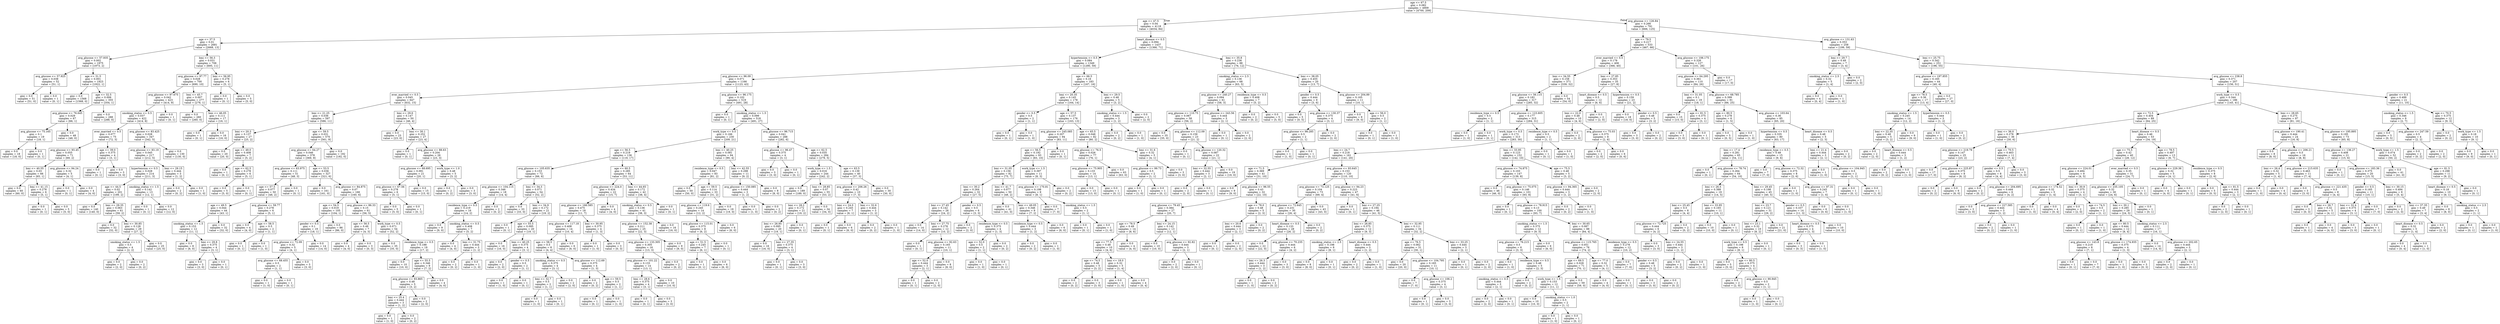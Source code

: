 digraph Tree {
node [shape=box] ;
0 [label="age <= 67.5\ngini = 0.082\nsamples = 4909\nvalue = [4700, 209]"] ;
1 [label="age <= 47.5\ngini = 0.04\nsamples = 4118\nvalue = [4034, 84]"] ;
0 -> 1 [labeldistance=2.5, labelangle=45, headlabel="True"] ;
2 [label="age <= 37.5\ngini = 0.01\nsamples = 2681\nvalue = [2668, 13]"] ;
1 -> 2 ;
3 [label="avg_glucose <= 57.935\ngini = 0.002\nsamples = 1975\nvalue = [1973, 2]"] ;
2 -> 3 ;
4 [label="avg_glucose <= 57.925\ngini = 0.038\nsamples = 52\nvalue = [51, 1]"] ;
3 -> 4 ;
5 [label="gini = 0.0\nsamples = 51\nvalue = [51, 0]"] ;
4 -> 5 ;
6 [label="gini = 0.0\nsamples = 1\nvalue = [0, 1]"] ;
4 -> 6 ;
7 [label="age <= 31.5\ngini = 0.001\nsamples = 1923\nvalue = [1922, 1]"] ;
3 -> 7 ;
8 [label="gini = 0.0\nsamples = 1568\nvalue = [1568, 0]"] ;
7 -> 8 ;
9 [label="age <= 32.5\ngini = 0.006\nsamples = 355\nvalue = [354, 1]"] ;
7 -> 9 ;
10 [label="avg_glucose <= 76.645\ngini = 0.029\nsamples = 67\nvalue = [66, 1]"] ;
9 -> 10 ;
11 [label="avg_glucose <= 75.165\ngini = 0.1\nsamples = 19\nvalue = [18, 1]"] ;
10 -> 11 ;
12 [label="gini = 0.0\nsamples = 18\nvalue = [18, 0]"] ;
11 -> 12 ;
13 [label="gini = 0.0\nsamples = 1\nvalue = [0, 1]"] ;
11 -> 13 ;
14 [label="gini = 0.0\nsamples = 48\nvalue = [48, 0]"] ;
10 -> 14 ;
15 [label="gini = 0.0\nsamples = 288\nvalue = [288, 0]"] ;
9 -> 15 ;
16 [label="bmi <= 56.3\ngini = 0.031\nsamples = 706\nvalue = [695, 11]"] ;
2 -> 16 ;
17 [label="avg_glucose <= 97.77\ngini = 0.028\nsamples = 700\nvalue = [690, 10]"] ;
16 -> 17 ;
18 [label="avg_glucose <= 97.675\ngini = 0.042\nsamples = 423\nvalue = [414, 9]"] ;
17 -> 18 ;
19 [label="smoking_status <= 0.5\ngini = 0.037\nsamples = 422\nvalue = [414, 8]"] ;
18 -> 19 ;
20 [label="ever_married <= 0.5\ngini = 0.077\nsamples = 75\nvalue = [72, 3]"] ;
19 -> 20 ;
21 [label="avg_glucose <= 93.45\ngini = 0.055\nsamples = 71\nvalue = [69, 2]"] ;
20 -> 21 ;
22 [label="bmi <= 40.55\ngini = 0.03\nsamples = 66\nvalue = [65, 1]"] ;
21 -> 22 ;
23 [label="gini = 0.0\nsamples = 60\nvalue = [60, 0]"] ;
22 -> 23 ;
24 [label="bmi <= 41.15\ngini = 0.278\nsamples = 6\nvalue = [5, 1]"] ;
22 -> 24 ;
25 [label="gini = 0.0\nsamples = 1\nvalue = [0, 1]"] ;
24 -> 25 ;
26 [label="gini = 0.0\nsamples = 5\nvalue = [5, 0]"] ;
24 -> 26 ;
27 [label="avg_glucose <= 94.24\ngini = 0.32\nsamples = 5\nvalue = [4, 1]"] ;
21 -> 27 ;
28 [label="gini = 0.0\nsamples = 1\nvalue = [0, 1]"] ;
27 -> 28 ;
29 [label="gini = 0.0\nsamples = 4\nvalue = [4, 0]"] ;
27 -> 29 ;
30 [label="age <= 39.0\ngini = 0.375\nsamples = 4\nvalue = [3, 1]"] ;
20 -> 30 ;
31 [label="gini = 0.0\nsamples = 1\nvalue = [0, 1]"] ;
30 -> 31 ;
32 [label="gini = 0.0\nsamples = 3\nvalue = [3, 0]"] ;
30 -> 32 ;
33 [label="avg_glucose <= 83.425\ngini = 0.028\nsamples = 347\nvalue = [342, 5]"] ;
19 -> 33 ;
34 [label="avg_glucose <= 83.19\ngini = 0.045\nsamples = 217\nvalue = [212, 5]"] ;
33 -> 34 ;
35 [label="hypertension <= 0.5\ngini = 0.028\nsamples = 214\nvalue = [211, 3]"] ;
34 -> 35 ;
36 [label="age <= 44.5\ngini = 0.02\nsamples = 201\nvalue = [199, 2]"] ;
35 -> 36 ;
37 [label="gini = 0.0\nsamples = 140\nvalue = [140, 0]"] ;
36 -> 37 ;
38 [label="bmi <= 29.35\ngini = 0.063\nsamples = 61\nvalue = [59, 2]"] ;
36 -> 38 ;
39 [label="gini = 0.0\nsamples = 32\nvalue = [32, 0]"] ;
38 -> 39 ;
40 [label="bmi <= 30.85\ngini = 0.128\nsamples = 29\nvalue = [27, 2]"] ;
38 -> 40 ;
41 [label="smoking_status <= 1.5\ngini = 0.5\nsamples = 4\nvalue = [2, 2]"] ;
40 -> 41 ;
42 [label="gini = 0.0\nsamples = 2\nvalue = [2, 0]"] ;
41 -> 42 ;
43 [label="gini = 0.0\nsamples = 2\nvalue = [0, 2]"] ;
41 -> 43 ;
44 [label="gini = 0.0\nsamples = 25\nvalue = [25, 0]"] ;
40 -> 44 ;
45 [label="smoking_status <= 1.5\ngini = 0.142\nsamples = 13\nvalue = [12, 1]"] ;
35 -> 45 ;
46 [label="gini = 0.0\nsamples = 1\nvalue = [0, 1]"] ;
45 -> 46 ;
47 [label="gini = 0.0\nsamples = 12\nvalue = [12, 0]"] ;
45 -> 47 ;
48 [label="bmi <= 29.15\ngini = 0.444\nsamples = 3\nvalue = [1, 2]"] ;
34 -> 48 ;
49 [label="gini = 0.0\nsamples = 2\nvalue = [0, 2]"] ;
48 -> 49 ;
50 [label="gini = 0.0\nsamples = 1\nvalue = [1, 0]"] ;
48 -> 50 ;
51 [label="gini = 0.0\nsamples = 130\nvalue = [130, 0]"] ;
33 -> 51 ;
52 [label="gini = 0.0\nsamples = 1\nvalue = [0, 1]"] ;
18 -> 52 ;
53 [label="bmi <= 45.7\ngini = 0.007\nsamples = 277\nvalue = [276, 1]"] ;
17 -> 53 ;
54 [label="gini = 0.0\nsamples = 260\nvalue = [260, 0]"] ;
53 -> 54 ;
55 [label="bmi <= 46.05\ngini = 0.111\nsamples = 17\nvalue = [16, 1]"] ;
53 -> 55 ;
56 [label="gini = 0.0\nsamples = 1\nvalue = [0, 1]"] ;
55 -> 56 ;
57 [label="gini = 0.0\nsamples = 16\nvalue = [16, 0]"] ;
55 -> 57 ;
58 [label="bmi <= 56.95\ngini = 0.278\nsamples = 6\nvalue = [5, 1]"] ;
16 -> 58 ;
59 [label="gini = 0.0\nsamples = 1\nvalue = [0, 1]"] ;
58 -> 59 ;
60 [label="gini = 0.0\nsamples = 5\nvalue = [5, 0]"] ;
58 -> 60 ;
61 [label="heart_disease <= 0.5\ngini = 0.094\nsamples = 1437\nvalue = [1366, 71]"] ;
1 -> 61 ;
62 [label="hypertension <= 0.5\ngini = 0.084\nsamples = 1349\nvalue = [1290, 59]"] ;
61 -> 62 ;
63 [label="avg_glucose <= 96.09\ngini = 0.071\nsamples = 1166\nvalue = [1123, 43]"] ;
62 -> 63 ;
64 [label="ever_married <= 0.5\ngini = 0.045\nsamples = 647\nvalue = [632, 15]"] ;
63 -> 64 ;
65 [label="bmi <= 21.25\ngini = 0.036\nsamples = 597\nvalue = [586, 11]"] ;
64 -> 65 ;
66 [label="bmi <= 20.3\ngini = 0.137\nsamples = 27\nvalue = [25, 2]"] ;
65 -> 66 ;
67 [label="gini = 0.0\nsamples = 20\nvalue = [20, 0]"] ;
66 -> 67 ;
68 [label="age <= 49.0\ngini = 0.408\nsamples = 7\nvalue = [5, 2]"] ;
66 -> 68 ;
69 [label="gini = 0.0\nsamples = 1\nvalue = [0, 1]"] ;
68 -> 69 ;
70 [label="age <= 62.5\ngini = 0.278\nsamples = 6\nvalue = [5, 1]"] ;
68 -> 70 ;
71 [label="gini = 0.0\nsamples = 5\nvalue = [5, 0]"] ;
70 -> 71 ;
72 [label="gini = 0.0\nsamples = 1\nvalue = [0, 1]"] ;
70 -> 72 ;
73 [label="age <= 59.5\ngini = 0.031\nsamples = 570\nvalue = [561, 9]"] ;
65 -> 73 ;
74 [label="avg_glucose <= 64.27\ngini = 0.046\nsamples = 378\nvalue = [369, 9]"] ;
73 -> 74 ;
75 [label="avg_glucose <= 63.975\ngini = 0.111\nsamples = 51\nvalue = [48, 3]"] ;
74 -> 75 ;
76 [label="age <= 57.5\ngini = 0.077\nsamples = 50\nvalue = [48, 2]"] ;
75 -> 76 ;
77 [label="age <= 49.5\ngini = 0.044\nsamples = 44\nvalue = [43, 1]"] ;
76 -> 77 ;
78 [label="smoking_status <= 1.5\ngini = 0.153\nsamples = 12\nvalue = [11, 1]"] ;
77 -> 78 ;
79 [label="gini = 0.0\nsamples = 8\nvalue = [8, 0]"] ;
78 -> 79 ;
80 [label="bmi <= 29.8\ngini = 0.375\nsamples = 4\nvalue = [3, 1]"] ;
78 -> 80 ;
81 [label="gini = 0.0\nsamples = 3\nvalue = [3, 0]"] ;
80 -> 81 ;
82 [label="gini = 0.0\nsamples = 1\nvalue = [0, 1]"] ;
80 -> 82 ;
83 [label="gini = 0.0\nsamples = 32\nvalue = [32, 0]"] ;
77 -> 83 ;
84 [label="avg_glucose <= 59.77\ngini = 0.278\nsamples = 6\nvalue = [5, 1]"] ;
76 -> 84 ;
85 [label="gini = 0.0\nsamples = 4\nvalue = [4, 0]"] ;
84 -> 85 ;
86 [label="age <= 58.5\ngini = 0.5\nsamples = 2\nvalue = [1, 1]"] ;
84 -> 86 ;
87 [label="gini = 0.0\nsamples = 1\nvalue = [0, 1]"] ;
86 -> 87 ;
88 [label="gini = 0.0\nsamples = 1\nvalue = [1, 0]"] ;
86 -> 88 ;
89 [label="gini = 0.0\nsamples = 1\nvalue = [0, 1]"] ;
75 -> 89 ;
90 [label="age <= 53.5\ngini = 0.036\nsamples = 327\nvalue = [321, 6]"] ;
74 -> 90 ;
91 [label="gini = 0.0\nsamples = 161\nvalue = [161, 0]"] ;
90 -> 91 ;
92 [label="avg_glucose <= 84.875\ngini = 0.07\nsamples = 166\nvalue = [160, 6]"] ;
90 -> 92 ;
93 [label="age <= 54.5\ngini = 0.019\nsamples = 105\nvalue = [104, 1]"] ;
92 -> 93 ;
94 [label="gender <= 0.5\ngini = 0.1\nsamples = 19\nvalue = [18, 1]"] ;
93 -> 94 ;
95 [label="avg_glucose <= 72.09\ngini = 0.32\nsamples = 5\nvalue = [4, 1]"] ;
94 -> 95 ;
96 [label="avg_glucose <= 68.455\ngini = 0.5\nsamples = 2\nvalue = [1, 1]"] ;
95 -> 96 ;
97 [label="gini = 0.0\nsamples = 1\nvalue = [1, 0]"] ;
96 -> 97 ;
98 [label="gini = 0.0\nsamples = 1\nvalue = [0, 1]"] ;
96 -> 98 ;
99 [label="gini = 0.0\nsamples = 3\nvalue = [3, 0]"] ;
95 -> 99 ;
100 [label="gini = 0.0\nsamples = 14\nvalue = [14, 0]"] ;
94 -> 100 ;
101 [label="gini = 0.0\nsamples = 86\nvalue = [86, 0]"] ;
93 -> 101 ;
102 [label="avg_glucose <= 86.33\ngini = 0.15\nsamples = 61\nvalue = [56, 5]"] ;
92 -> 102 ;
103 [label="age <= 56.5\ngini = 0.49\nsamples = 7\nvalue = [4, 3]"] ;
102 -> 103 ;
104 [label="gini = 0.0\nsamples = 4\nvalue = [4, 0]"] ;
103 -> 104 ;
105 [label="gini = 0.0\nsamples = 3\nvalue = [0, 3]"] ;
103 -> 105 ;
106 [label="work_type <= 0.5\ngini = 0.071\nsamples = 54\nvalue = [52, 2]"] ;
102 -> 106 ;
107 [label="gini = 0.0\nsamples = 35\nvalue = [35, 0]"] ;
106 -> 107 ;
108 [label="residence_type <= 0.5\ngini = 0.188\nsamples = 19\nvalue = [17, 2]"] ;
106 -> 108 ;
109 [label="gini = 0.0\nsamples = 10\nvalue = [10, 0]"] ;
108 -> 109 ;
110 [label="age <= 55.5\ngini = 0.346\nsamples = 9\nvalue = [7, 2]"] ;
108 -> 110 ;
111 [label="avg_glucose <= 93.865\ngini = 0.48\nsamples = 5\nvalue = [3, 2]"] ;
110 -> 111 ;
112 [label="bmi <= 25.4\ngini = 0.444\nsamples = 3\nvalue = [1, 2]"] ;
111 -> 112 ;
113 [label="gini = 0.0\nsamples = 1\nvalue = [1, 0]"] ;
112 -> 113 ;
114 [label="gini = 0.0\nsamples = 2\nvalue = [0, 2]"] ;
112 -> 114 ;
115 [label="gini = 0.0\nsamples = 2\nvalue = [2, 0]"] ;
111 -> 115 ;
116 [label="gini = 0.0\nsamples = 4\nvalue = [4, 0]"] ;
110 -> 116 ;
117 [label="gini = 0.0\nsamples = 192\nvalue = [192, 0]"] ;
73 -> 117 ;
118 [label="bmi <= 29.6\ngini = 0.147\nsamples = 50\nvalue = [46, 4]"] ;
64 -> 118 ;
119 [label="gini = 0.0\nsamples = 23\nvalue = [23, 0]"] ;
118 -> 119 ;
120 [label="bmi <= 30.1\ngini = 0.252\nsamples = 27\nvalue = [23, 4]"] ;
118 -> 120 ;
121 [label="gini = 0.0\nsamples = 1\nvalue = [0, 1]"] ;
120 -> 121 ;
122 [label="avg_glucose <= 88.63\ngini = 0.204\nsamples = 26\nvalue = [23, 3]"] ;
120 -> 122 ;
123 [label="avg_glucose <= 68.695\ngini = 0.091\nsamples = 21\nvalue = [20, 1]"] ;
122 -> 123 ;
124 [label="avg_glucose <= 67.56\ngini = 0.278\nsamples = 6\nvalue = [5, 1]"] ;
123 -> 124 ;
125 [label="gini = 0.0\nsamples = 5\nvalue = [5, 0]"] ;
124 -> 125 ;
126 [label="gini = 0.0\nsamples = 1\nvalue = [0, 1]"] ;
124 -> 126 ;
127 [label="gini = 0.0\nsamples = 15\nvalue = [15, 0]"] ;
123 -> 127 ;
128 [label="work_type <= 1.0\ngini = 0.48\nsamples = 5\nvalue = [3, 2]"] ;
122 -> 128 ;
129 [label="gini = 0.0\nsamples = 2\nvalue = [0, 2]"] ;
128 -> 129 ;
130 [label="gini = 0.0\nsamples = 3\nvalue = [3, 0]"] ;
128 -> 130 ;
131 [label="avg_glucose <= 96.175\ngini = 0.102\nsamples = 519\nvalue = [491, 28]"] ;
63 -> 131 ;
132 [label="gini = 0.0\nsamples = 1\nvalue = [0, 1]"] ;
131 -> 132 ;
133 [label="smoking_status <= 1.5\ngini = 0.099\nsamples = 518\nvalue = [491, 27]"] ;
131 -> 133 ;
134 [label="work_type <= 0.5\ngini = 0.166\nsamples = 230\nvalue = [209, 21]"] ;
133 -> 134 ;
135 [label="age <= 56.5\ngini = 0.219\nsamples = 136\nvalue = [119, 17]"] ;
134 -> 135 ;
136 [label="avg_glucose <= 105.635\ngini = 0.153\nsamples = 72\nvalue = [66, 6]"] ;
135 -> 136 ;
137 [label="avg_glucose <= 104.115\ngini = 0.346\nsamples = 18\nvalue = [14, 4]"] ;
136 -> 137 ;
138 [label="residence_type <= 0.5\ngini = 0.219\nsamples = 16\nvalue = [14, 2]"] ;
137 -> 138 ;
139 [label="gini = 0.0\nsamples = 9\nvalue = [9, 0]"] ;
138 -> 139 ;
140 [label="smoking_status <= 0.5\ngini = 0.408\nsamples = 7\nvalue = [5, 2]"] ;
138 -> 140 ;
141 [label="gini = 0.0\nsamples = 4\nvalue = [4, 0]"] ;
140 -> 141 ;
142 [label="bmi <= 31.75\ngini = 0.444\nsamples = 3\nvalue = [1, 2]"] ;
140 -> 142 ;
143 [label="gini = 0.0\nsamples = 2\nvalue = [0, 2]"] ;
142 -> 143 ;
144 [label="gini = 0.0\nsamples = 1\nvalue = [1, 0]"] ;
142 -> 144 ;
145 [label="gini = 0.0\nsamples = 2\nvalue = [0, 2]"] ;
137 -> 145 ;
146 [label="bmi <= 34.3\ngini = 0.071\nsamples = 54\nvalue = [52, 2]"] ;
136 -> 146 ;
147 [label="gini = 0.0\nsamples = 33\nvalue = [33, 0]"] ;
146 -> 147 ;
148 [label="bmi <= 34.9\ngini = 0.172\nsamples = 21\nvalue = [19, 2]"] ;
146 -> 148 ;
149 [label="gini = 0.0\nsamples = 1\nvalue = [0, 1]"] ;
148 -> 149 ;
150 [label="age <= 55.5\ngini = 0.095\nsamples = 20\nvalue = [19, 1]"] ;
148 -> 150 ;
151 [label="gini = 0.0\nsamples = 16\nvalue = [16, 0]"] ;
150 -> 151 ;
152 [label="bmi <= 40.25\ngini = 0.375\nsamples = 4\nvalue = [3, 1]"] ;
150 -> 152 ;
153 [label="gini = 0.0\nsamples = 2\nvalue = [2, 0]"] ;
152 -> 153 ;
154 [label="gender <= 0.5\ngini = 0.5\nsamples = 2\nvalue = [1, 1]"] ;
152 -> 154 ;
155 [label="gini = 0.0\nsamples = 1\nvalue = [1, 0]"] ;
154 -> 155 ;
156 [label="gini = 0.0\nsamples = 1\nvalue = [0, 1]"] ;
154 -> 156 ;
157 [label="age <= 60.5\ngini = 0.285\nsamples = 64\nvalue = [53, 11]"] ;
135 -> 157 ;
158 [label="avg_glucose <= 224.0\ngini = 0.434\nsamples = 22\nvalue = [15, 7]"] ;
157 -> 158 ;
159 [label="avg_glucose <= 166.585\ngini = 0.475\nsamples = 18\nvalue = [11, 7]"] ;
158 -> 159 ;
160 [label="avg_glucose <= 117.18\ngini = 0.408\nsamples = 14\nvalue = [10, 4]"] ;
159 -> 160 ;
161 [label="age <= 58.5\ngini = 0.5\nsamples = 8\nvalue = [4, 4]"] ;
160 -> 161 ;
162 [label="smoking_status <= 0.5\ngini = 0.375\nsamples = 4\nvalue = [3, 1]"] ;
161 -> 162 ;
163 [label="bmi <= 32.7\ngini = 0.5\nsamples = 2\nvalue = [1, 1]"] ;
162 -> 163 ;
164 [label="gini = 0.0\nsamples = 1\nvalue = [1, 0]"] ;
163 -> 164 ;
165 [label="gini = 0.0\nsamples = 1\nvalue = [0, 1]"] ;
163 -> 165 ;
166 [label="gini = 0.0\nsamples = 2\nvalue = [2, 0]"] ;
162 -> 166 ;
167 [label="avg_glucose <= 112.69\ngini = 0.375\nsamples = 4\nvalue = [1, 3]"] ;
161 -> 167 ;
168 [label="gini = 0.0\nsamples = 2\nvalue = [0, 2]"] ;
167 -> 168 ;
169 [label="age <= 59.5\ngini = 0.5\nsamples = 2\nvalue = [1, 1]"] ;
167 -> 169 ;
170 [label="gini = 0.0\nsamples = 1\nvalue = [0, 1]"] ;
169 -> 170 ;
171 [label="gini = 0.0\nsamples = 1\nvalue = [1, 0]"] ;
169 -> 171 ;
172 [label="gini = 0.0\nsamples = 6\nvalue = [6, 0]"] ;
160 -> 172 ;
173 [label="bmi <= 30.95\ngini = 0.375\nsamples = 4\nvalue = [1, 3]"] ;
159 -> 173 ;
174 [label="gini = 0.0\nsamples = 1\nvalue = [1, 0]"] ;
173 -> 174 ;
175 [label="gini = 0.0\nsamples = 3\nvalue = [0, 3]"] ;
173 -> 175 ;
176 [label="gini = 0.0\nsamples = 4\nvalue = [4, 0]"] ;
158 -> 176 ;
177 [label="bmi <= 44.65\ngini = 0.172\nsamples = 42\nvalue = [38, 4]"] ;
157 -> 177 ;
178 [label="smoking_status <= 0.5\ngini = 0.136\nsamples = 41\nvalue = [38, 3]"] ;
177 -> 178 ;
179 [label="avg_glucose <= 152.38\ngini = 0.211\nsamples = 25\nvalue = [22, 3]"] ;
178 -> 179 ;
180 [label="avg_glucose <= 133.305\ngini = 0.305\nsamples = 16\nvalue = [13, 3]"] ;
179 -> 180 ;
181 [label="avg_glucose <= 101.22\ngini = 0.133\nsamples = 14\nvalue = [13, 1]"] ;
180 -> 181 ;
182 [label="bmi <= 28.6\ngini = 0.375\nsamples = 4\nvalue = [3, 1]"] ;
181 -> 182 ;
183 [label="gini = 0.0\nsamples = 1\nvalue = [0, 1]"] ;
182 -> 183 ;
184 [label="gini = 0.0\nsamples = 3\nvalue = [3, 0]"] ;
182 -> 184 ;
185 [label="gini = 0.0\nsamples = 10\nvalue = [10, 0]"] ;
181 -> 185 ;
186 [label="gini = 0.0\nsamples = 2\nvalue = [0, 2]"] ;
180 -> 186 ;
187 [label="gini = 0.0\nsamples = 9\nvalue = [9, 0]"] ;
179 -> 187 ;
188 [label="gini = 0.0\nsamples = 16\nvalue = [16, 0]"] ;
178 -> 188 ;
189 [label="gini = 0.0\nsamples = 1\nvalue = [0, 1]"] ;
177 -> 189 ;
190 [label="bmi <= 40.25\ngini = 0.081\nsamples = 94\nvalue = [90, 4]"] ;
134 -> 190 ;
191 [label="residence_type <= 0.5\ngini = 0.047\nsamples = 83\nvalue = [81, 2]"] ;
190 -> 191 ;
192 [label="gini = 0.0\nsamples = 50\nvalue = [50, 0]"] ;
191 -> 192 ;
193 [label="age <= 59.5\ngini = 0.114\nsamples = 33\nvalue = [31, 2]"] ;
191 -> 193 ;
194 [label="avg_glucose <= 119.6\ngini = 0.245\nsamples = 14\nvalue = [12, 2]"] ;
193 -> 194 ;
195 [label="avg_glucose <= 115.01\ngini = 0.375\nsamples = 8\nvalue = [6, 2]"] ;
194 -> 195 ;
196 [label="age <= 51.5\ngini = 0.245\nsamples = 7\nvalue = [6, 1]"] ;
195 -> 196 ;
197 [label="gini = 0.0\nsamples = 1\nvalue = [0, 1]"] ;
196 -> 197 ;
198 [label="gini = 0.0\nsamples = 6\nvalue = [6, 0]"] ;
196 -> 198 ;
199 [label="gini = 0.0\nsamples = 1\nvalue = [0, 1]"] ;
195 -> 199 ;
200 [label="gini = 0.0\nsamples = 6\nvalue = [6, 0]"] ;
194 -> 200 ;
201 [label="gini = 0.0\nsamples = 19\nvalue = [19, 0]"] ;
193 -> 201 ;
202 [label="bmi <= 42.55\ngini = 0.298\nsamples = 11\nvalue = [9, 2]"] ;
190 -> 202 ;
203 [label="avg_glucose <= 150.085\ngini = 0.444\nsamples = 3\nvalue = [1, 2]"] ;
202 -> 203 ;
204 [label="gini = 0.0\nsamples = 1\nvalue = [1, 0]"] ;
203 -> 204 ;
205 [label="gini = 0.0\nsamples = 2\nvalue = [0, 2]"] ;
203 -> 205 ;
206 [label="gini = 0.0\nsamples = 8\nvalue = [8, 0]"] ;
202 -> 206 ;
207 [label="avg_glucose <= 96.715\ngini = 0.041\nsamples = 288\nvalue = [282, 6]"] ;
133 -> 207 ;
208 [label="avg_glucose <= 96.47\ngini = 0.375\nsamples = 4\nvalue = [3, 1]"] ;
207 -> 208 ;
209 [label="gini = 0.0\nsamples = 3\nvalue = [3, 0]"] ;
208 -> 209 ;
210 [label="gini = 0.0\nsamples = 1\nvalue = [0, 1]"] ;
208 -> 210 ;
211 [label="age <= 62.5\ngini = 0.035\nsamples = 284\nvalue = [279, 5]"] ;
207 -> 211 ;
212 [label="work_type <= 1.5\ngini = 0.016\nsamples = 244\nvalue = [242, 2]"] ;
211 -> 212 ;
213 [label="gini = 0.0\nsamples = 189\nvalue = [189, 0]"] ;
212 -> 213 ;
214 [label="bmi <= 28.85\ngini = 0.07\nsamples = 55\nvalue = [53, 2]"] ;
212 -> 214 ;
215 [label="bmi <= 28.2\ngini = 0.172\nsamples = 21\nvalue = [19, 2]"] ;
214 -> 215 ;
216 [label="bmi <= 26.95\ngini = 0.095\nsamples = 20\nvalue = [19, 1]"] ;
215 -> 216 ;
217 [label="gini = 0.0\nsamples = 16\nvalue = [16, 0]"] ;
216 -> 217 ;
218 [label="bmi <= 27.35\ngini = 0.375\nsamples = 4\nvalue = [3, 1]"] ;
216 -> 218 ;
219 [label="gini = 0.0\nsamples = 1\nvalue = [0, 1]"] ;
218 -> 219 ;
220 [label="gini = 0.0\nsamples = 3\nvalue = [3, 0]"] ;
218 -> 220 ;
221 [label="gini = 0.0\nsamples = 1\nvalue = [0, 1]"] ;
215 -> 221 ;
222 [label="gini = 0.0\nsamples = 34\nvalue = [34, 0]"] ;
214 -> 222 ;
223 [label="age <= 63.5\ngini = 0.139\nsamples = 40\nvalue = [37, 3]"] ;
211 -> 223 ;
224 [label="avg_glucose <= 206.26\ngini = 0.42\nsamples = 10\nvalue = [7, 3]"] ;
223 -> 224 ;
225 [label="bmi <= 24.0\ngini = 0.245\nsamples = 7\nvalue = [6, 1]"] ;
224 -> 225 ;
226 [label="gini = 0.0\nsamples = 1\nvalue = [0, 1]"] ;
225 -> 226 ;
227 [label="gini = 0.0\nsamples = 6\nvalue = [6, 0]"] ;
225 -> 227 ;
228 [label="bmi <= 32.6\ngini = 0.444\nsamples = 3\nvalue = [1, 2]"] ;
224 -> 228 ;
229 [label="gini = 0.0\nsamples = 2\nvalue = [0, 2]"] ;
228 -> 229 ;
230 [label="gini = 0.0\nsamples = 1\nvalue = [1, 0]"] ;
228 -> 230 ;
231 [label="gini = 0.0\nsamples = 30\nvalue = [30, 0]"] ;
223 -> 231 ;
232 [label="age <= 66.5\ngini = 0.16\nsamples = 183\nvalue = [167, 16]"] ;
62 -> 232 ;
233 [label="bmi <= 20.35\ngini = 0.145\nsamples = 178\nvalue = [164, 14]"] ;
232 -> 233 ;
234 [label="gender <= 0.5\ngini = 0.5\nsamples = 2\nvalue = [1, 1]"] ;
233 -> 234 ;
235 [label="gini = 0.0\nsamples = 1\nvalue = [0, 1]"] ;
234 -> 235 ;
236 [label="gini = 0.0\nsamples = 1\nvalue = [1, 0]"] ;
234 -> 236 ;
237 [label="age <= 57.5\ngini = 0.137\nsamples = 176\nvalue = [163, 13]"] ;
233 -> 237 ;
238 [label="avg_glucose <= 245.085\ngini = 0.207\nsamples = 94\nvalue = [83, 11]"] ;
237 -> 238 ;
239 [label="age <= 56.5\ngini = 0.192\nsamples = 93\nvalue = [83, 10]"] ;
238 -> 239 ;
240 [label="bmi <= 31.05\ngini = 0.156\nsamples = 82\nvalue = [75, 7]"] ;
239 -> 240 ;
241 [label="bmi <= 30.2\ngini = 0.264\nsamples = 32\nvalue = [27, 5]"] ;
240 -> 241 ;
242 [label="bmi <= 27.45\ngini = 0.142\nsamples = 26\nvalue = [24, 2]"] ;
241 -> 242 ;
243 [label="gini = 0.0\nsamples = 14\nvalue = [14, 0]"] ;
242 -> 243 ;
244 [label="bmi <= 27.75\ngini = 0.278\nsamples = 12\nvalue = [10, 2]"] ;
242 -> 244 ;
245 [label="gini = 0.0\nsamples = 1\nvalue = [0, 1]"] ;
244 -> 245 ;
246 [label="avg_glucose <= 92.63\ngini = 0.165\nsamples = 11\nvalue = [10, 1]"] ;
244 -> 246 ;
247 [label="age <= 52.0\ngini = 0.444\nsamples = 3\nvalue = [2, 1]"] ;
246 -> 247 ;
248 [label="gini = 0.0\nsamples = 1\nvalue = [0, 1]"] ;
247 -> 248 ;
249 [label="gini = 0.0\nsamples = 2\nvalue = [2, 0]"] ;
247 -> 249 ;
250 [label="gini = 0.0\nsamples = 8\nvalue = [8, 0]"] ;
246 -> 250 ;
251 [label="gender <= 0.5\ngini = 0.5\nsamples = 6\nvalue = [3, 3]"] ;
241 -> 251 ;
252 [label="gini = 0.0\nsamples = 2\nvalue = [2, 0]"] ;
251 -> 252 ;
253 [label="residence_type <= 0.5\ngini = 0.375\nsamples = 4\nvalue = [1, 3]"] ;
251 -> 253 ;
254 [label="age <= 52.0\ngini = 0.5\nsamples = 2\nvalue = [1, 1]"] ;
253 -> 254 ;
255 [label="gini = 0.0\nsamples = 1\nvalue = [1, 0]"] ;
254 -> 255 ;
256 [label="gini = 0.0\nsamples = 1\nvalue = [0, 1]"] ;
254 -> 256 ;
257 [label="gini = 0.0\nsamples = 2\nvalue = [0, 2]"] ;
253 -> 257 ;
258 [label="bmi <= 41.7\ngini = 0.077\nsamples = 50\nvalue = [48, 2]"] ;
240 -> 258 ;
259 [label="gini = 0.0\nsamples = 41\nvalue = [41, 0]"] ;
258 -> 259 ;
260 [label="bmi <= 49.05\ngini = 0.346\nsamples = 9\nvalue = [7, 2]"] ;
258 -> 260 ;
261 [label="residence_type <= 0.5\ngini = 0.444\nsamples = 3\nvalue = [1, 2]"] ;
260 -> 261 ;
262 [label="gini = 0.0\nsamples = 2\nvalue = [0, 2]"] ;
261 -> 262 ;
263 [label="gini = 0.0\nsamples = 1\nvalue = [1, 0]"] ;
261 -> 263 ;
264 [label="gini = 0.0\nsamples = 6\nvalue = [6, 0]"] ;
260 -> 264 ;
265 [label="work_type <= 1.5\ngini = 0.397\nsamples = 11\nvalue = [8, 3]"] ;
239 -> 265 ;
266 [label="avg_glucose <= 170.81\ngini = 0.198\nsamples = 9\nvalue = [8, 1]"] ;
265 -> 266 ;
267 [label="gini = 0.0\nsamples = 7\nvalue = [7, 0]"] ;
266 -> 267 ;
268 [label="smoking_status <= 1.5\ngini = 0.5\nsamples = 2\nvalue = [1, 1]"] ;
266 -> 268 ;
269 [label="gini = 0.0\nsamples = 1\nvalue = [0, 1]"] ;
268 -> 269 ;
270 [label="gini = 0.0\nsamples = 1\nvalue = [1, 0]"] ;
268 -> 270 ;
271 [label="gini = 0.0\nsamples = 2\nvalue = [0, 2]"] ;
265 -> 271 ;
272 [label="gini = 0.0\nsamples = 1\nvalue = [0, 1]"] ;
238 -> 272 ;
273 [label="age <= 65.5\ngini = 0.048\nsamples = 82\nvalue = [80, 2]"] ;
237 -> 273 ;
274 [label="avg_glucose <= 76.5\ngini = 0.026\nsamples = 77\nvalue = [76, 1]"] ;
273 -> 274 ;
275 [label="avg_glucose <= 75.905\ngini = 0.133\nsamples = 14\nvalue = [13, 1]"] ;
274 -> 275 ;
276 [label="gini = 0.0\nsamples = 13\nvalue = [13, 0]"] ;
275 -> 276 ;
277 [label="gini = 0.0\nsamples = 1\nvalue = [0, 1]"] ;
275 -> 277 ;
278 [label="gini = 0.0\nsamples = 63\nvalue = [63, 0]"] ;
274 -> 278 ;
279 [label="bmi <= 31.6\ngini = 0.32\nsamples = 5\nvalue = [4, 1]"] ;
273 -> 279 ;
280 [label="avg_glucose <= 99.73\ngini = 0.5\nsamples = 2\nvalue = [1, 1]"] ;
279 -> 280 ;
281 [label="gini = 0.0\nsamples = 1\nvalue = [1, 0]"] ;
280 -> 281 ;
282 [label="gini = 0.0\nsamples = 1\nvalue = [0, 1]"] ;
280 -> 282 ;
283 [label="gini = 0.0\nsamples = 3\nvalue = [3, 0]"] ;
279 -> 283 ;
284 [label="bmi <= 29.5\ngini = 0.48\nsamples = 5\nvalue = [3, 2]"] ;
232 -> 284 ;
285 [label="smoking_status <= 1.5\ngini = 0.444\nsamples = 3\nvalue = [1, 2]"] ;
284 -> 285 ;
286 [label="gini = 0.0\nsamples = 2\nvalue = [0, 2]"] ;
285 -> 286 ;
287 [label="gini = 0.0\nsamples = 1\nvalue = [1, 0]"] ;
285 -> 287 ;
288 [label="gini = 0.0\nsamples = 2\nvalue = [2, 0]"] ;
284 -> 288 ;
289 [label="bmi <= 35.8\ngini = 0.236\nsamples = 88\nvalue = [76, 12]"] ;
61 -> 289 ;
290 [label="smoking_status <= 2.5\ngini = 0.136\nsamples = 68\nvalue = [63, 5]"] ;
289 -> 290 ;
291 [label="avg_glucose <= 240.27\ngini = 0.094\nsamples = 61\nvalue = [58, 3]"] ;
290 -> 291 ;
292 [label="avg_glucose <= 110.75\ngini = 0.067\nsamples = 58\nvalue = [56, 2]"] ;
291 -> 292 ;
293 [label="gini = 0.0\nsamples = 35\nvalue = [35, 0]"] ;
292 -> 293 ;
294 [label="avg_glucose <= 112.09\ngini = 0.159\nsamples = 23\nvalue = [21, 2]"] ;
292 -> 294 ;
295 [label="gini = 0.0\nsamples = 1\nvalue = [0, 1]"] ;
294 -> 295 ;
296 [label="avg_glucose <= 120.32\ngini = 0.087\nsamples = 22\nvalue = [21, 1]"] ;
294 -> 296 ;
297 [label="bmi <= 32.55\ngini = 0.444\nsamples = 3\nvalue = [2, 1]"] ;
296 -> 297 ;
298 [label="gini = 0.0\nsamples = 2\nvalue = [2, 0]"] ;
297 -> 298 ;
299 [label="gini = 0.0\nsamples = 1\nvalue = [0, 1]"] ;
297 -> 299 ;
300 [label="gini = 0.0\nsamples = 19\nvalue = [19, 0]"] ;
296 -> 300 ;
301 [label="avg_glucose <= 243.56\ngini = 0.444\nsamples = 3\nvalue = [2, 1]"] ;
291 -> 301 ;
302 [label="gini = 0.0\nsamples = 1\nvalue = [0, 1]"] ;
301 -> 302 ;
303 [label="gini = 0.0\nsamples = 2\nvalue = [2, 0]"] ;
301 -> 303 ;
304 [label="residence_type <= 0.5\ngini = 0.408\nsamples = 7\nvalue = [5, 2]"] ;
290 -> 304 ;
305 [label="gini = 0.0\nsamples = 2\nvalue = [0, 2]"] ;
304 -> 305 ;
306 [label="gini = 0.0\nsamples = 5\nvalue = [5, 0]"] ;
304 -> 306 ;
307 [label="bmi <= 38.05\ngini = 0.455\nsamples = 20\nvalue = [13, 7]"] ;
289 -> 307 ;
308 [label="gender <= 0.5\ngini = 0.444\nsamples = 9\nvalue = [3, 6]"] ;
307 -> 308 ;
309 [label="gini = 0.0\nsamples = 5\nvalue = [0, 5]"] ;
308 -> 309 ;
310 [label="avg_glucose <= 130.37\ngini = 0.375\nsamples = 4\nvalue = [3, 1]"] ;
308 -> 310 ;
311 [label="avg_glucose <= 98.285\ngini = 0.5\nsamples = 2\nvalue = [1, 1]"] ;
310 -> 311 ;
312 [label="gini = 0.0\nsamples = 1\nvalue = [1, 0]"] ;
311 -> 312 ;
313 [label="gini = 0.0\nsamples = 1\nvalue = [0, 1]"] ;
311 -> 313 ;
314 [label="gini = 0.0\nsamples = 2\nvalue = [2, 0]"] ;
310 -> 314 ;
315 [label="avg_glucose <= 204.89\ngini = 0.165\nsamples = 11\nvalue = [10, 1]"] ;
307 -> 315 ;
316 [label="gini = 0.0\nsamples = 9\nvalue = [9, 0]"] ;
315 -> 316 ;
317 [label="age <= 56.0\ngini = 0.5\nsamples = 2\nvalue = [1, 1]"] ;
315 -> 317 ;
318 [label="gini = 0.0\nsamples = 1\nvalue = [0, 1]"] ;
317 -> 318 ;
319 [label="gini = 0.0\nsamples = 1\nvalue = [1, 0]"] ;
317 -> 319 ;
320 [label="avg_glucose <= 126.84\ngini = 0.266\nsamples = 791\nvalue = [666, 125]"] ;
0 -> 320 [labeldistance=2.5, labelangle=-45, headlabel="False"] ;
321 [label="age <= 79.5\ngini = 0.217\nsamples = 533\nvalue = [467, 66]"] ;
320 -> 321 ;
322 [label="ever_married <= 0.5\ngini = 0.178\nsamples = 406\nvalue = [366, 40]"] ;
321 -> 322 ;
323 [label="bmi <= 34.55\ngini = 0.158\nsamples = 371\nvalue = [339, 32]"] ;
322 -> 323 ;
324 [label="avg_glucose <= 56.115\ngini = 0.182\nsamples = 317\nvalue = [285, 32]"] ;
323 -> 324 ;
325 [label="residence_type <= 0.5\ngini = 0.5\nsamples = 2\nvalue = [1, 1]"] ;
324 -> 325 ;
326 [label="gini = 0.0\nsamples = 1\nvalue = [1, 0]"] ;
325 -> 326 ;
327 [label="gini = 0.0\nsamples = 1\nvalue = [0, 1]"] ;
325 -> 327 ;
328 [label="avg_glucose <= 123.605\ngini = 0.177\nsamples = 315\nvalue = [284, 31]"] ;
324 -> 328 ;
329 [label="work_type <= 0.5\ngini = 0.173\nsamples = 313\nvalue = [283, 30]"] ;
328 -> 329 ;
330 [label="bmi <= 24.7\ngini = 0.218\nsamples = 161\nvalue = [141, 20]"] ;
329 -> 330 ;
331 [label="age <= 71.5\ngini = 0.369\nsamples = 41\nvalue = [31, 10]"] ;
330 -> 331 ;
332 [label="gini = 0.0\nsamples = 9\nvalue = [9, 0]"] ;
331 -> 332 ;
333 [label="avg_glucose <= 96.55\ngini = 0.43\nsamples = 32\nvalue = [22, 10]"] ;
331 -> 333 ;
334 [label="avg_glucose <= 79.45\ngini = 0.384\nsamples = 27\nvalue = [20, 7]"] ;
333 -> 334 ;
335 [label="age <= 78.5\ngini = 0.49\nsamples = 14\nvalue = [8, 6]"] ;
334 -> 335 ;
336 [label="age <= 77.5\ngini = 0.48\nsamples = 10\nvalue = [4, 6]"] ;
335 -> 336 ;
337 [label="age <= 74.5\ngini = 0.48\nsamples = 5\nvalue = [3, 2]"] ;
336 -> 337 ;
338 [label="gini = 0.0\nsamples = 2\nvalue = [0, 2]"] ;
337 -> 338 ;
339 [label="gini = 0.0\nsamples = 3\nvalue = [3, 0]"] ;
337 -> 339 ;
340 [label="bmi <= 18.0\ngini = 0.32\nsamples = 5\nvalue = [1, 4]"] ;
336 -> 340 ;
341 [label="gini = 0.0\nsamples = 1\nvalue = [1, 0]"] ;
340 -> 341 ;
342 [label="gini = 0.0\nsamples = 4\nvalue = [0, 4]"] ;
340 -> 342 ;
343 [label="gini = 0.0\nsamples = 4\nvalue = [4, 0]"] ;
335 -> 343 ;
344 [label="bmi <= 24.15\ngini = 0.142\nsamples = 13\nvalue = [12, 1]"] ;
334 -> 344 ;
345 [label="gini = 0.0\nsamples = 10\nvalue = [10, 0]"] ;
344 -> 345 ;
346 [label="avg_glucose <= 92.82\ngini = 0.444\nsamples = 3\nvalue = [2, 1]"] ;
344 -> 346 ;
347 [label="gini = 0.0\nsamples = 2\nvalue = [2, 0]"] ;
346 -> 347 ;
348 [label="gini = 0.0\nsamples = 1\nvalue = [0, 1]"] ;
346 -> 348 ;
349 [label="age <= 78.0\ngini = 0.48\nsamples = 5\nvalue = [2, 3]"] ;
333 -> 349 ;
350 [label="bmi <= 20.6\ngini = 0.444\nsamples = 3\nvalue = [2, 1]"] ;
349 -> 350 ;
351 [label="gini = 0.0\nsamples = 1\nvalue = [0, 1]"] ;
350 -> 351 ;
352 [label="gini = 0.0\nsamples = 2\nvalue = [2, 0]"] ;
350 -> 352 ;
353 [label="gini = 0.0\nsamples = 2\nvalue = [0, 2]"] ;
349 -> 353 ;
354 [label="avg_glucose <= 93.645\ngini = 0.153\nsamples = 120\nvalue = [110, 10]"] ;
330 -> 354 ;
355 [label="avg_glucose <= 73.125\ngini = 0.104\nsamples = 73\nvalue = [69, 4]"] ;
354 -> 355 ;
356 [label="avg_glucose <= 72.645\ngini = 0.231\nsamples = 30\nvalue = [26, 4]"] ;
355 -> 356 ;
357 [label="heart_disease <= 0.5\ngini = 0.133\nsamples = 28\nvalue = [26, 2]"] ;
356 -> 357 ;
358 [label="gini = 0.0\nsamples = 22\nvalue = [22, 0]"] ;
357 -> 358 ;
359 [label="avg_glucose <= 70.235\ngini = 0.444\nsamples = 6\nvalue = [4, 2]"] ;
357 -> 359 ;
360 [label="bmi <= 26.3\ngini = 0.444\nsamples = 3\nvalue = [1, 2]"] ;
359 -> 360 ;
361 [label="gini = 0.0\nsamples = 1\nvalue = [1, 0]"] ;
360 -> 361 ;
362 [label="gini = 0.0\nsamples = 2\nvalue = [0, 2]"] ;
360 -> 362 ;
363 [label="gini = 0.0\nsamples = 3\nvalue = [3, 0]"] ;
359 -> 363 ;
364 [label="gini = 0.0\nsamples = 2\nvalue = [0, 2]"] ;
356 -> 364 ;
365 [label="gini = 0.0\nsamples = 43\nvalue = [43, 0]"] ;
355 -> 365 ;
366 [label="avg_glucose <= 94.23\ngini = 0.223\nsamples = 47\nvalue = [41, 6]"] ;
354 -> 366 ;
367 [label="gini = 0.0\nsamples = 1\nvalue = [0, 1]"] ;
366 -> 367 ;
368 [label="bmi <= 27.25\ngini = 0.194\nsamples = 46\nvalue = [41, 5]"] ;
366 -> 368 ;
369 [label="bmi <= 26.85\ngini = 0.375\nsamples = 12\nvalue = [9, 3]"] ;
368 -> 369 ;
370 [label="smoking_status <= 2.5\ngini = 0.198\nsamples = 9\nvalue = [8, 1]"] ;
369 -> 370 ;
371 [label="gini = 0.0\nsamples = 8\nvalue = [8, 0]"] ;
370 -> 371 ;
372 [label="gini = 0.0\nsamples = 1\nvalue = [0, 1]"] ;
370 -> 372 ;
373 [label="heart_disease <= 0.5\ngini = 0.444\nsamples = 3\nvalue = [1, 2]"] ;
369 -> 373 ;
374 [label="gini = 0.0\nsamples = 2\nvalue = [0, 2]"] ;
373 -> 374 ;
375 [label="gini = 0.0\nsamples = 1\nvalue = [1, 0]"] ;
373 -> 375 ;
376 [label="bmi <= 32.95\ngini = 0.111\nsamples = 34\nvalue = [32, 2]"] ;
368 -> 376 ;
377 [label="age <= 76.5\ngini = 0.062\nsamples = 31\nvalue = [30, 1]"] ;
376 -> 377 ;
378 [label="gini = 0.0\nsamples = 20\nvalue = [20, 0]"] ;
377 -> 378 ;
379 [label="avg_glucose <= 104.795\ngini = 0.165\nsamples = 11\nvalue = [10, 1]"] ;
377 -> 379 ;
380 [label="gini = 0.0\nsamples = 7\nvalue = [7, 0]"] ;
379 -> 380 ;
381 [label="avg_glucose <= 106.2\ngini = 0.375\nsamples = 4\nvalue = [3, 1]"] ;
379 -> 381 ;
382 [label="gini = 0.0\nsamples = 1\nvalue = [0, 1]"] ;
381 -> 382 ;
383 [label="gini = 0.0\nsamples = 3\nvalue = [3, 0]"] ;
381 -> 383 ;
384 [label="bmi <= 33.25\ngini = 0.444\nsamples = 3\nvalue = [2, 1]"] ;
376 -> 384 ;
385 [label="gini = 0.0\nsamples = 1\nvalue = [0, 1]"] ;
384 -> 385 ;
386 [label="gini = 0.0\nsamples = 2\nvalue = [2, 0]"] ;
384 -> 386 ;
387 [label="bmi <= 33.95\ngini = 0.123\nsamples = 152\nvalue = [142, 10]"] ;
329 -> 387 ;
388 [label="avg_glucose <= 74.875\ngini = 0.103\nsamples = 147\nvalue = [139, 8]"] ;
387 -> 388 ;
389 [label="gini = 0.0\nsamples = 46\nvalue = [46, 0]"] ;
388 -> 389 ;
390 [label="avg_glucose <= 75.075\ngini = 0.146\nsamples = 101\nvalue = [93, 8]"] ;
388 -> 390 ;
391 [label="gini = 0.0\nsamples = 1\nvalue = [0, 1]"] ;
390 -> 391 ;
392 [label="avg_glucose <= 78.915\ngini = 0.13\nsamples = 100\nvalue = [93, 7]"] ;
390 -> 392 ;
393 [label="smoking_status <= 1.5\ngini = 0.375\nsamples = 12\nvalue = [9, 3]"] ;
392 -> 393 ;
394 [label="avg_glucose <= 76.215\ngini = 0.5\nsamples = 6\nvalue = [3, 3]"] ;
393 -> 394 ;
395 [label="gini = 0.0\nsamples = 1\nvalue = [1, 0]"] ;
394 -> 395 ;
396 [label="residence_type <= 0.5\ngini = 0.48\nsamples = 5\nvalue = [2, 3]"] ;
394 -> 396 ;
397 [label="smoking_status <= 0.5\ngini = 0.444\nsamples = 3\nvalue = [2, 1]"] ;
396 -> 397 ;
398 [label="gini = 0.0\nsamples = 2\nvalue = [2, 0]"] ;
397 -> 398 ;
399 [label="gini = 0.0\nsamples = 1\nvalue = [0, 1]"] ;
397 -> 399 ;
400 [label="gini = 0.0\nsamples = 2\nvalue = [0, 2]"] ;
396 -> 400 ;
401 [label="gini = 0.0\nsamples = 6\nvalue = [6, 0]"] ;
393 -> 401 ;
402 [label="bmi <= 30.65\ngini = 0.087\nsamples = 88\nvalue = [84, 4]"] ;
392 -> 402 ;
403 [label="avg_glucose <= 115.765\ngini = 0.051\nsamples = 76\nvalue = [74, 2]"] ;
402 -> 403 ;
404 [label="age <= 69.5\ngini = 0.028\nsamples = 71\nvalue = [70, 1]"] ;
403 -> 404 ;
405 [label="work_type <= 1.5\ngini = 0.153\nsamples = 12\nvalue = [11, 1]"] ;
404 -> 405 ;
406 [label="gini = 0.0\nsamples = 10\nvalue = [10, 0]"] ;
405 -> 406 ;
407 [label="smoking_status <= 1.0\ngini = 0.5\nsamples = 2\nvalue = [1, 1]"] ;
405 -> 407 ;
408 [label="gini = 0.0\nsamples = 1\nvalue = [1, 0]"] ;
407 -> 408 ;
409 [label="gini = 0.0\nsamples = 1\nvalue = [0, 1]"] ;
407 -> 409 ;
410 [label="gini = 0.0\nsamples = 59\nvalue = [59, 0]"] ;
404 -> 410 ;
411 [label="age <= 77.0\ngini = 0.32\nsamples = 5\nvalue = [4, 1]"] ;
403 -> 411 ;
412 [label="gini = 0.0\nsamples = 4\nvalue = [4, 0]"] ;
411 -> 412 ;
413 [label="gini = 0.0\nsamples = 1\nvalue = [0, 1]"] ;
411 -> 413 ;
414 [label="residence_type <= 0.5\ngini = 0.278\nsamples = 12\nvalue = [10, 2]"] ;
402 -> 414 ;
415 [label="gini = 0.0\nsamples = 7\nvalue = [7, 0]"] ;
414 -> 415 ;
416 [label="gender <= 0.5\ngini = 0.48\nsamples = 5\nvalue = [3, 2]"] ;
414 -> 416 ;
417 [label="gini = 0.0\nsamples = 3\nvalue = [3, 0]"] ;
416 -> 417 ;
418 [label="gini = 0.0\nsamples = 2\nvalue = [0, 2]"] ;
416 -> 418 ;
419 [label="age <= 75.5\ngini = 0.48\nsamples = 5\nvalue = [3, 2]"] ;
387 -> 419 ;
420 [label="avg_glucose <= 94.365\ngini = 0.444\nsamples = 3\nvalue = [1, 2]"] ;
419 -> 420 ;
421 [label="gini = 0.0\nsamples = 2\nvalue = [0, 2]"] ;
420 -> 421 ;
422 [label="gini = 0.0\nsamples = 1\nvalue = [1, 0]"] ;
420 -> 422 ;
423 [label="gini = 0.0\nsamples = 2\nvalue = [2, 0]"] ;
419 -> 423 ;
424 [label="residence_type <= 0.5\ngini = 0.5\nsamples = 2\nvalue = [1, 1]"] ;
328 -> 424 ;
425 [label="gini = 0.0\nsamples = 1\nvalue = [0, 1]"] ;
424 -> 425 ;
426 [label="gini = 0.0\nsamples = 1\nvalue = [1, 0]"] ;
424 -> 426 ;
427 [label="gini = 0.0\nsamples = 54\nvalue = [54, 0]"] ;
323 -> 427 ;
428 [label="bmi <= 27.85\ngini = 0.353\nsamples = 35\nvalue = [27, 8]"] ;
322 -> 428 ;
429 [label="heart_disease <= 0.5\ngini = 0.5\nsamples = 12\nvalue = [6, 6]"] ;
428 -> 429 ;
430 [label="bmi <= 22.0\ngini = 0.48\nsamples = 10\nvalue = [4, 6]"] ;
429 -> 430 ;
431 [label="gini = 0.0\nsamples = 2\nvalue = [2, 0]"] ;
430 -> 431 ;
432 [label="avg_glucose <= 75.03\ngini = 0.375\nsamples = 8\nvalue = [2, 6]"] ;
430 -> 432 ;
433 [label="gini = 0.0\nsamples = 2\nvalue = [2, 0]"] ;
432 -> 433 ;
434 [label="gini = 0.0\nsamples = 6\nvalue = [0, 6]"] ;
432 -> 434 ;
435 [label="gini = 0.0\nsamples = 2\nvalue = [2, 0]"] ;
429 -> 435 ;
436 [label="hypertension <= 0.5\ngini = 0.159\nsamples = 23\nvalue = [21, 2]"] ;
428 -> 436 ;
437 [label="gini = 0.0\nsamples = 18\nvalue = [18, 0]"] ;
436 -> 437 ;
438 [label="gender <= 0.5\ngini = 0.48\nsamples = 5\nvalue = [3, 2]"] ;
436 -> 438 ;
439 [label="gini = 0.0\nsamples = 3\nvalue = [3, 0]"] ;
438 -> 439 ;
440 [label="gini = 0.0\nsamples = 2\nvalue = [0, 2]"] ;
438 -> 440 ;
441 [label="avg_glucose <= 106.175\ngini = 0.326\nsamples = 127\nvalue = [101, 26]"] ;
321 -> 441 ;
442 [label="avg_glucose <= 64.295\ngini = 0.361\nsamples = 110\nvalue = [84, 26]"] ;
441 -> 442 ;
443 [label="bmi <= 31.05\ngini = 0.1\nsamples = 19\nvalue = [18, 1]"] ;
442 -> 443 ;
444 [label="gini = 0.0\nsamples = 15\nvalue = [15, 0]"] ;
443 -> 444 ;
445 [label="age <= 81.5\ngini = 0.375\nsamples = 4\nvalue = [3, 1]"] ;
443 -> 445 ;
446 [label="gini = 0.0\nsamples = 3\nvalue = [3, 0]"] ;
445 -> 446 ;
447 [label="gini = 0.0\nsamples = 1\nvalue = [0, 1]"] ;
445 -> 447 ;
448 [label="avg_glucose <= 68.785\ngini = 0.399\nsamples = 91\nvalue = [66, 25]"] ;
442 -> 448 ;
449 [label="age <= 80.5\ngini = 0.278\nsamples = 6\nvalue = [1, 5]"] ;
448 -> 449 ;
450 [label="gini = 0.0\nsamples = 5\nvalue = [0, 5]"] ;
449 -> 450 ;
451 [label="gini = 0.0\nsamples = 1\nvalue = [1, 0]"] ;
449 -> 451 ;
452 [label="avg_glucose <= 103.64\ngini = 0.36\nsamples = 85\nvalue = [65, 20]"] ;
448 -> 452 ;
453 [label="hypertension <= 0.5\ngini = 0.335\nsamples = 80\nvalue = [63, 17]"] ;
452 -> 453 ;
454 [label="bmi <= 17.4\ngini = 0.281\nsamples = 65\nvalue = [54, 11]"] ;
453 -> 454 ;
455 [label="gini = 0.0\nsamples = 1\nvalue = [0, 1]"] ;
454 -> 455 ;
456 [label="avg_glucose <= 78.74\ngini = 0.264\nsamples = 64\nvalue = [54, 10]"] ;
454 -> 456 ;
457 [label="bmi <= 26.5\ngini = 0.388\nsamples = 19\nvalue = [14, 5]"] ;
456 -> 457 ;
458 [label="bmi <= 25.45\ngini = 0.5\nsamples = 8\nvalue = [4, 4]"] ;
457 -> 458 ;
459 [label="avg_glucose <= 72.725\ngini = 0.444\nsamples = 6\nvalue = [4, 2]"] ;
458 -> 459 ;
460 [label="gini = 0.0\nsamples = 3\nvalue = [3, 0]"] ;
459 -> 460 ;
461 [label="bmi <= 24.55\ngini = 0.444\nsamples = 3\nvalue = [1, 2]"] ;
459 -> 461 ;
462 [label="gini = 0.0\nsamples = 2\nvalue = [0, 2]"] ;
461 -> 462 ;
463 [label="gini = 0.0\nsamples = 1\nvalue = [1, 0]"] ;
461 -> 463 ;
464 [label="gini = 0.0\nsamples = 2\nvalue = [0, 2]"] ;
458 -> 464 ;
465 [label="bmi <= 33.95\ngini = 0.165\nsamples = 11\nvalue = [10, 1]"] ;
457 -> 465 ;
466 [label="gini = 0.0\nsamples = 10\nvalue = [10, 0]"] ;
465 -> 466 ;
467 [label="gini = 0.0\nsamples = 1\nvalue = [0, 1]"] ;
465 -> 467 ;
468 [label="bmi <= 29.45\ngini = 0.198\nsamples = 45\nvalue = [40, 5]"] ;
456 -> 468 ;
469 [label="bmi <= 23.7\ngini = 0.121\nsamples = 31\nvalue = [29, 2]"] ;
468 -> 469 ;
470 [label="bmi <= 23.1\ngini = 0.32\nsamples = 10\nvalue = [8, 2]"] ;
469 -> 470 ;
471 [label="work_type <= 0.5\ngini = 0.198\nsamples = 9\nvalue = [8, 1]"] ;
470 -> 471 ;
472 [label="gini = 0.0\nsamples = 5\nvalue = [5, 0]"] ;
471 -> 472 ;
473 [label="age <= 80.5\ngini = 0.375\nsamples = 4\nvalue = [3, 1]"] ;
471 -> 473 ;
474 [label="gini = 0.0\nsamples = 2\nvalue = [2, 0]"] ;
473 -> 474 ;
475 [label="avg_glucose <= 90.945\ngini = 0.5\nsamples = 2\nvalue = [1, 1]"] ;
473 -> 475 ;
476 [label="gini = 0.0\nsamples = 1\nvalue = [1, 0]"] ;
475 -> 476 ;
477 [label="gini = 0.0\nsamples = 1\nvalue = [0, 1]"] ;
475 -> 477 ;
478 [label="gini = 0.0\nsamples = 1\nvalue = [0, 1]"] ;
470 -> 478 ;
479 [label="gini = 0.0\nsamples = 21\nvalue = [21, 0]"] ;
469 -> 479 ;
480 [label="gender <= 0.5\ngini = 0.337\nsamples = 14\nvalue = [11, 3]"] ;
468 -> 480 ;
481 [label="heart_disease <= 0.5\ngini = 0.375\nsamples = 4\nvalue = [1, 3]"] ;
480 -> 481 ;
482 [label="gini = 0.0\nsamples = 3\nvalue = [0, 3]"] ;
481 -> 482 ;
483 [label="gini = 0.0\nsamples = 1\nvalue = [1, 0]"] ;
481 -> 483 ;
484 [label="gini = 0.0\nsamples = 10\nvalue = [10, 0]"] ;
480 -> 484 ;
485 [label="residence_type <= 0.5\ngini = 0.48\nsamples = 15\nvalue = [9, 6]"] ;
453 -> 485 ;
486 [label="gini = 0.0\nsamples = 7\nvalue = [7, 0]"] ;
485 -> 486 ;
487 [label="avg_glucose <= 72.32\ngini = 0.375\nsamples = 8\nvalue = [2, 6]"] ;
485 -> 487 ;
488 [label="gini = 0.0\nsamples = 1\nvalue = [1, 0]"] ;
487 -> 488 ;
489 [label="avg_glucose <= 97.31\ngini = 0.245\nsamples = 7\nvalue = [1, 6]"] ;
487 -> 489 ;
490 [label="gini = 0.0\nsamples = 6\nvalue = [0, 6]"] ;
489 -> 490 ;
491 [label="gini = 0.0\nsamples = 1\nvalue = [1, 0]"] ;
489 -> 491 ;
492 [label="heart_disease <= 0.5\ngini = 0.48\nsamples = 5\nvalue = [2, 3]"] ;
452 -> 492 ;
493 [label="bmi <= 21.4\ngini = 0.444\nsamples = 3\nvalue = [2, 1]"] ;
492 -> 493 ;
494 [label="gini = 0.0\nsamples = 1\nvalue = [1, 0]"] ;
493 -> 494 ;
495 [label="avg_glucose <= 104.945\ngini = 0.5\nsamples = 2\nvalue = [1, 1]"] ;
493 -> 495 ;
496 [label="gini = 0.0\nsamples = 1\nvalue = [0, 1]"] ;
495 -> 496 ;
497 [label="gini = 0.0\nsamples = 1\nvalue = [1, 0]"] ;
495 -> 497 ;
498 [label="gini = 0.0\nsamples = 2\nvalue = [0, 2]"] ;
492 -> 498 ;
499 [label="gini = 0.0\nsamples = 17\nvalue = [17, 0]"] ;
441 -> 499 ;
500 [label="avg_glucose <= 131.63\ngini = 0.353\nsamples = 258\nvalue = [199, 59]"] ;
320 -> 500 ;
501 [label="bmi <= 29.7\ngini = 0.49\nsamples = 7\nvalue = [3, 4]"] ;
500 -> 501 ;
502 [label="smoking_status <= 2.5\ngini = 0.32\nsamples = 5\nvalue = [1, 4]"] ;
501 -> 502 ;
503 [label="gini = 0.0\nsamples = 4\nvalue = [0, 4]"] ;
502 -> 503 ;
504 [label="gini = 0.0\nsamples = 1\nvalue = [1, 0]"] ;
502 -> 504 ;
505 [label="gini = 0.0\nsamples = 2\nvalue = [2, 0]"] ;
501 -> 505 ;
506 [label="bmi <= 25.75\ngini = 0.342\nsamples = 251\nvalue = [196, 55]"] ;
500 -> 506 ;
507 [label="avg_glucose <= 197.855\ngini = 0.165\nsamples = 44\nvalue = [40, 4]"] ;
506 -> 507 ;
508 [label="age <= 78.5\ngini = 0.36\nsamples = 17\nvalue = [13, 4]"] ;
507 -> 508 ;
509 [label="smoking_status <= 1.5\ngini = 0.245\nsamples = 14\nvalue = [12, 2]"] ;
508 -> 509 ;
510 [label="bmi <= 22.35\ngini = 0.48\nsamples = 5\nvalue = [3, 2]"] ;
509 -> 510 ;
511 [label="gini = 0.0\nsamples = 2\nvalue = [2, 0]"] ;
510 -> 511 ;
512 [label="heart_disease <= 0.5\ngini = 0.444\nsamples = 3\nvalue = [1, 2]"] ;
510 -> 512 ;
513 [label="gini = 0.0\nsamples = 2\nvalue = [0, 2]"] ;
512 -> 513 ;
514 [label="gini = 0.0\nsamples = 1\nvalue = [1, 0]"] ;
512 -> 514 ;
515 [label="gini = 0.0\nsamples = 9\nvalue = [9, 0]"] ;
509 -> 515 ;
516 [label="hypertension <= 0.5\ngini = 0.444\nsamples = 3\nvalue = [1, 2]"] ;
508 -> 516 ;
517 [label="gini = 0.0\nsamples = 1\nvalue = [1, 0]"] ;
516 -> 517 ;
518 [label="gini = 0.0\nsamples = 2\nvalue = [0, 2]"] ;
516 -> 518 ;
519 [label="gini = 0.0\nsamples = 27\nvalue = [27, 0]"] ;
507 -> 519 ;
520 [label="avg_glucose <= 238.8\ngini = 0.371\nsamples = 207\nvalue = [156, 51]"] ;
506 -> 520 ;
521 [label="work_type <= 0.5\ngini = 0.344\nsamples = 186\nvalue = [145, 41]"] ;
520 -> 521 ;
522 [label="age <= 72.5\ngini = 0.404\nsamples = 89\nvalue = [64, 25]"] ;
521 -> 522 ;
523 [label="bmi <= 36.0\ngini = 0.278\nsamples = 36\nvalue = [30, 6]"] ;
522 -> 523 ;
524 [label="avg_glucose <= 219.79\ngini = 0.147\nsamples = 25\nvalue = [23, 2]"] ;
523 -> 524 ;
525 [label="gini = 0.0\nsamples = 17\nvalue = [17, 0]"] ;
524 -> 525 ;
526 [label="avg_glucose <= 225.87\ngini = 0.375\nsamples = 8\nvalue = [6, 2]"] ;
524 -> 526 ;
527 [label="gini = 0.0\nsamples = 2\nvalue = [0, 2]"] ;
526 -> 527 ;
528 [label="gini = 0.0\nsamples = 6\nvalue = [6, 0]"] ;
526 -> 528 ;
529 [label="age <= 70.5\ngini = 0.463\nsamples = 11\nvalue = [7, 4]"] ;
523 -> 529 ;
530 [label="gender <= 0.5\ngini = 0.5\nsamples = 8\nvalue = [4, 4]"] ;
529 -> 530 ;
531 [label="gini = 0.0\nsamples = 2\nvalue = [0, 2]"] ;
530 -> 531 ;
532 [label="avg_glucose <= 204.695\ngini = 0.444\nsamples = 6\nvalue = [4, 2]"] ;
530 -> 532 ;
533 [label="gini = 0.0\nsamples = 3\nvalue = [3, 0]"] ;
532 -> 533 ;
534 [label="avg_glucose <= 227.585\ngini = 0.444\nsamples = 3\nvalue = [1, 2]"] ;
532 -> 534 ;
535 [label="gini = 0.0\nsamples = 2\nvalue = [0, 2]"] ;
534 -> 535 ;
536 [label="gini = 0.0\nsamples = 1\nvalue = [1, 0]"] ;
534 -> 536 ;
537 [label="gini = 0.0\nsamples = 3\nvalue = [3, 0]"] ;
529 -> 537 ;
538 [label="heart_disease <= 0.5\ngini = 0.46\nsamples = 53\nvalue = [34, 19]"] ;
522 -> 538 ;
539 [label="age <= 75.5\ngini = 0.42\nsamples = 40\nvalue = [28, 12]"] ;
538 -> 539 ;
540 [label="avg_glucose <= 224.01\ngini = 0.494\nsamples = 9\nvalue = [4, 5]"] ;
539 -> 540 ;
541 [label="avg_glucose <= 174.52\ngini = 0.32\nsamples = 5\nvalue = [1, 4]"] ;
540 -> 541 ;
542 [label="gini = 0.0\nsamples = 1\nvalue = [1, 0]"] ;
541 -> 542 ;
543 [label="gini = 0.0\nsamples = 4\nvalue = [0, 4]"] ;
541 -> 543 ;
544 [label="bmi <= 30.9\ngini = 0.375\nsamples = 4\nvalue = [3, 1]"] ;
540 -> 544 ;
545 [label="gini = 0.0\nsamples = 2\nvalue = [2, 0]"] ;
544 -> 545 ;
546 [label="age <= 74.5\ngini = 0.5\nsamples = 2\nvalue = [1, 1]"] ;
544 -> 546 ;
547 [label="gini = 0.0\nsamples = 1\nvalue = [0, 1]"] ;
546 -> 547 ;
548 [label="gini = 0.0\nsamples = 1\nvalue = [1, 0]"] ;
546 -> 548 ;
549 [label="ever_married <= 0.5\ngini = 0.35\nsamples = 31\nvalue = [24, 7]"] ;
539 -> 549 ;
550 [label="avg_glucose <= 235.105\ngini = 0.32\nsamples = 30\nvalue = [24, 6]"] ;
549 -> 550 ;
551 [label="bmi <= 30.1\ngini = 0.285\nsamples = 29\nvalue = [24, 5]"] ;
550 -> 551 ;
552 [label="age <= 80.5\ngini = 0.444\nsamples = 12\nvalue = [8, 4]"] ;
551 -> 552 ;
553 [label="avg_glucose <= 143.8\ngini = 0.219\nsamples = 8\nvalue = [7, 1]"] ;
552 -> 553 ;
554 [label="gini = 0.0\nsamples = 1\nvalue = [0, 1]"] ;
553 -> 554 ;
555 [label="gini = 0.0\nsamples = 7\nvalue = [7, 0]"] ;
553 -> 555 ;
556 [label="avg_glucose <= 174.935\ngini = 0.375\nsamples = 4\nvalue = [1, 3]"] ;
552 -> 556 ;
557 [label="gini = 0.0\nsamples = 1\nvalue = [1, 0]"] ;
556 -> 557 ;
558 [label="gini = 0.0\nsamples = 3\nvalue = [0, 3]"] ;
556 -> 558 ;
559 [label="smoking_status <= 2.5\ngini = 0.111\nsamples = 17\nvalue = [16, 1]"] ;
551 -> 559 ;
560 [label="gini = 0.0\nsamples = 14\nvalue = [14, 0]"] ;
559 -> 560 ;
561 [label="avg_glucose <= 202.65\ngini = 0.444\nsamples = 3\nvalue = [2, 1]"] ;
559 -> 561 ;
562 [label="gini = 0.0\nsamples = 2\nvalue = [2, 0]"] ;
561 -> 562 ;
563 [label="gini = 0.0\nsamples = 1\nvalue = [0, 1]"] ;
561 -> 563 ;
564 [label="gini = 0.0\nsamples = 1\nvalue = [0, 1]"] ;
550 -> 564 ;
565 [label="gini = 0.0\nsamples = 1\nvalue = [0, 1]"] ;
549 -> 565 ;
566 [label="age <= 78.5\ngini = 0.497\nsamples = 13\nvalue = [6, 7]"] ;
538 -> 566 ;
567 [label="avg_glucose <= 229.36\ngini = 0.32\nsamples = 5\nvalue = [4, 1]"] ;
566 -> 567 ;
568 [label="gini = 0.0\nsamples = 4\nvalue = [4, 0]"] ;
567 -> 568 ;
569 [label="gini = 0.0\nsamples = 1\nvalue = [0, 1]"] ;
567 -> 569 ;
570 [label="residence_type <= 0.5\ngini = 0.375\nsamples = 8\nvalue = [2, 6]"] ;
566 -> 570 ;
571 [label="gini = 0.0\nsamples = 5\nvalue = [0, 5]"] ;
570 -> 571 ;
572 [label="age <= 81.5\ngini = 0.444\nsamples = 3\nvalue = [2, 1]"] ;
570 -> 572 ;
573 [label="gini = 0.0\nsamples = 2\nvalue = [2, 0]"] ;
572 -> 573 ;
574 [label="gini = 0.0\nsamples = 1\nvalue = [0, 1]"] ;
572 -> 574 ;
575 [label="bmi <= 28.65\ngini = 0.275\nsamples = 97\nvalue = [81, 16]"] ;
521 -> 575 ;
576 [label="avg_glucose <= 190.41\ngini = 0.444\nsamples = 24\nvalue = [16, 8]"] ;
575 -> 576 ;
577 [label="gini = 0.0\nsamples = 8\nvalue = [8, 0]"] ;
576 -> 577 ;
578 [label="avg_glucose <= 206.21\ngini = 0.5\nsamples = 16\nvalue = [8, 8]"] ;
576 -> 578 ;
579 [label="bmi <= 26.4\ngini = 0.32\nsamples = 5\nvalue = [1, 4]"] ;
578 -> 579 ;
580 [label="gini = 0.0\nsamples = 1\nvalue = [1, 0]"] ;
579 -> 580 ;
581 [label="gini = 0.0\nsamples = 4\nvalue = [0, 4]"] ;
579 -> 581 ;
582 [label="avg_glucose <= 215.635\ngini = 0.463\nsamples = 11\nvalue = [7, 4]"] ;
578 -> 582 ;
583 [label="gini = 0.0\nsamples = 3\nvalue = [3, 0]"] ;
582 -> 583 ;
584 [label="avg_glucose <= 221.435\ngini = 0.5\nsamples = 8\nvalue = [4, 4]"] ;
582 -> 584 ;
585 [label="gini = 0.0\nsamples = 3\nvalue = [0, 3]"] ;
584 -> 585 ;
586 [label="bmi <= 26.7\ngini = 0.32\nsamples = 5\nvalue = [4, 1]"] ;
584 -> 586 ;
587 [label="gini = 0.0\nsamples = 1\nvalue = [0, 1]"] ;
586 -> 587 ;
588 [label="gini = 0.0\nsamples = 4\nvalue = [4, 0]"] ;
586 -> 588 ;
589 [label="avg_glucose <= 195.895\ngini = 0.195\nsamples = 73\nvalue = [65, 8]"] ;
575 -> 589 ;
590 [label="avg_glucose <= 136.27\ngini = 0.408\nsamples = 21\nvalue = [15, 6]"] ;
589 -> 590 ;
591 [label="gini = 0.0\nsamples = 1\nvalue = [0, 1]"] ;
590 -> 591 ;
592 [label="avg_glucose <= 183.36\ngini = 0.375\nsamples = 20\nvalue = [15, 5]"] ;
590 -> 592 ;
593 [label="gender <= 0.5\ngini = 0.165\nsamples = 11\nvalue = [10, 1]"] ;
592 -> 593 ;
594 [label="bmi <= 32.4\ngini = 0.375\nsamples = 4\nvalue = [3, 1]"] ;
593 -> 594 ;
595 [label="gini = 0.0\nsamples = 3\nvalue = [3, 0]"] ;
594 -> 595 ;
596 [label="gini = 0.0\nsamples = 1\nvalue = [0, 1]"] ;
594 -> 596 ;
597 [label="gini = 0.0\nsamples = 7\nvalue = [7, 0]"] ;
593 -> 597 ;
598 [label="bmi <= 30.15\ngini = 0.494\nsamples = 9\nvalue = [5, 4]"] ;
592 -> 598 ;
599 [label="gini = 0.0\nsamples = 2\nvalue = [2, 0]"] ;
598 -> 599 ;
600 [label="bmi <= 37.35\ngini = 0.49\nsamples = 7\nvalue = [3, 4]"] ;
598 -> 600 ;
601 [label="heart_disease <= 0.5\ngini = 0.32\nsamples = 5\nvalue = [1, 4]"] ;
600 -> 601 ;
602 [label="gini = 0.0\nsamples = 4\nvalue = [0, 4]"] ;
601 -> 602 ;
603 [label="gini = 0.0\nsamples = 1\nvalue = [1, 0]"] ;
601 -> 603 ;
604 [label="gini = 0.0\nsamples = 2\nvalue = [2, 0]"] ;
600 -> 604 ;
605 [label="work_type <= 1.5\ngini = 0.074\nsamples = 52\nvalue = [50, 2]"] ;
589 -> 605 ;
606 [label="gini = 0.0\nsamples = 41\nvalue = [41, 0]"] ;
605 -> 606 ;
607 [label="age <= 81.5\ngini = 0.298\nsamples = 11\nvalue = [9, 2]"] ;
605 -> 607 ;
608 [label="heart_disease <= 0.5\ngini = 0.18\nsamples = 10\nvalue = [9, 1]"] ;
607 -> 608 ;
609 [label="gini = 0.0\nsamples = 8\nvalue = [8, 0]"] ;
608 -> 609 ;
610 [label="smoking_status <= 2.5\ngini = 0.5\nsamples = 2\nvalue = [1, 1]"] ;
608 -> 610 ;
611 [label="gini = 0.0\nsamples = 1\nvalue = [0, 1]"] ;
610 -> 611 ;
612 [label="gini = 0.0\nsamples = 1\nvalue = [1, 0]"] ;
610 -> 612 ;
613 [label="gini = 0.0\nsamples = 1\nvalue = [0, 1]"] ;
607 -> 613 ;
614 [label="gender <= 0.5\ngini = 0.499\nsamples = 21\nvalue = [11, 10]"] ;
520 -> 614 ;
615 [label="smoking_status <= 1.5\ngini = 0.346\nsamples = 9\nvalue = [2, 7]"] ;
614 -> 615 ;
616 [label="gini = 0.0\nsamples = 5\nvalue = [0, 5]"] ;
615 -> 616 ;
617 [label="avg_glucose <= 247.59\ngini = 0.5\nsamples = 4\nvalue = [2, 2]"] ;
615 -> 617 ;
618 [label="gini = 0.0\nsamples = 2\nvalue = [0, 2]"] ;
617 -> 618 ;
619 [label="gini = 0.0\nsamples = 2\nvalue = [2, 0]"] ;
617 -> 619 ;
620 [label="age <= 70.5\ngini = 0.375\nsamples = 12\nvalue = [9, 3]"] ;
614 -> 620 ;
621 [label="gini = 0.0\nsamples = 2\nvalue = [0, 2]"] ;
620 -> 621 ;
622 [label="work_type <= 1.5\ngini = 0.18\nsamples = 10\nvalue = [9, 1]"] ;
620 -> 622 ;
623 [label="gini = 0.0\nsamples = 9\nvalue = [9, 0]"] ;
622 -> 623 ;
624 [label="gini = 0.0\nsamples = 1\nvalue = [0, 1]"] ;
622 -> 624 ;
}